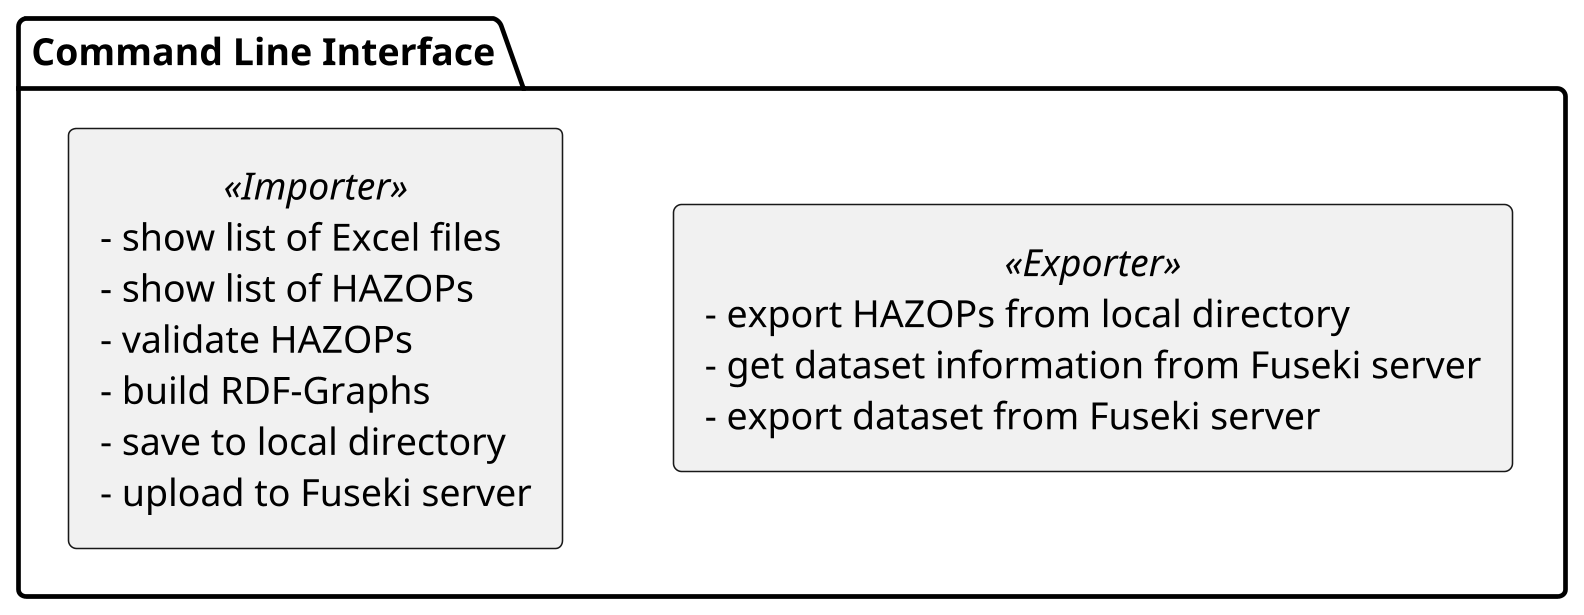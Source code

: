 @startuml
skinparam monochrome true
skinparam dpi 300
skinparam defaultFontSize 12

package "Command Line Interface" {
  rectangle "- export HAZOPs from local directory\n- get dataset information from Fuseki server\n- export dataset from Fuseki server" << Exporter >>
  rectangle "- show list of Excel files\n- show list of HAZOPs\n- validate HAZOPs\n- build RDF-Graphs\n- save to local directory\n- upload to Fuseki server" << Importer >>
}
@enduml